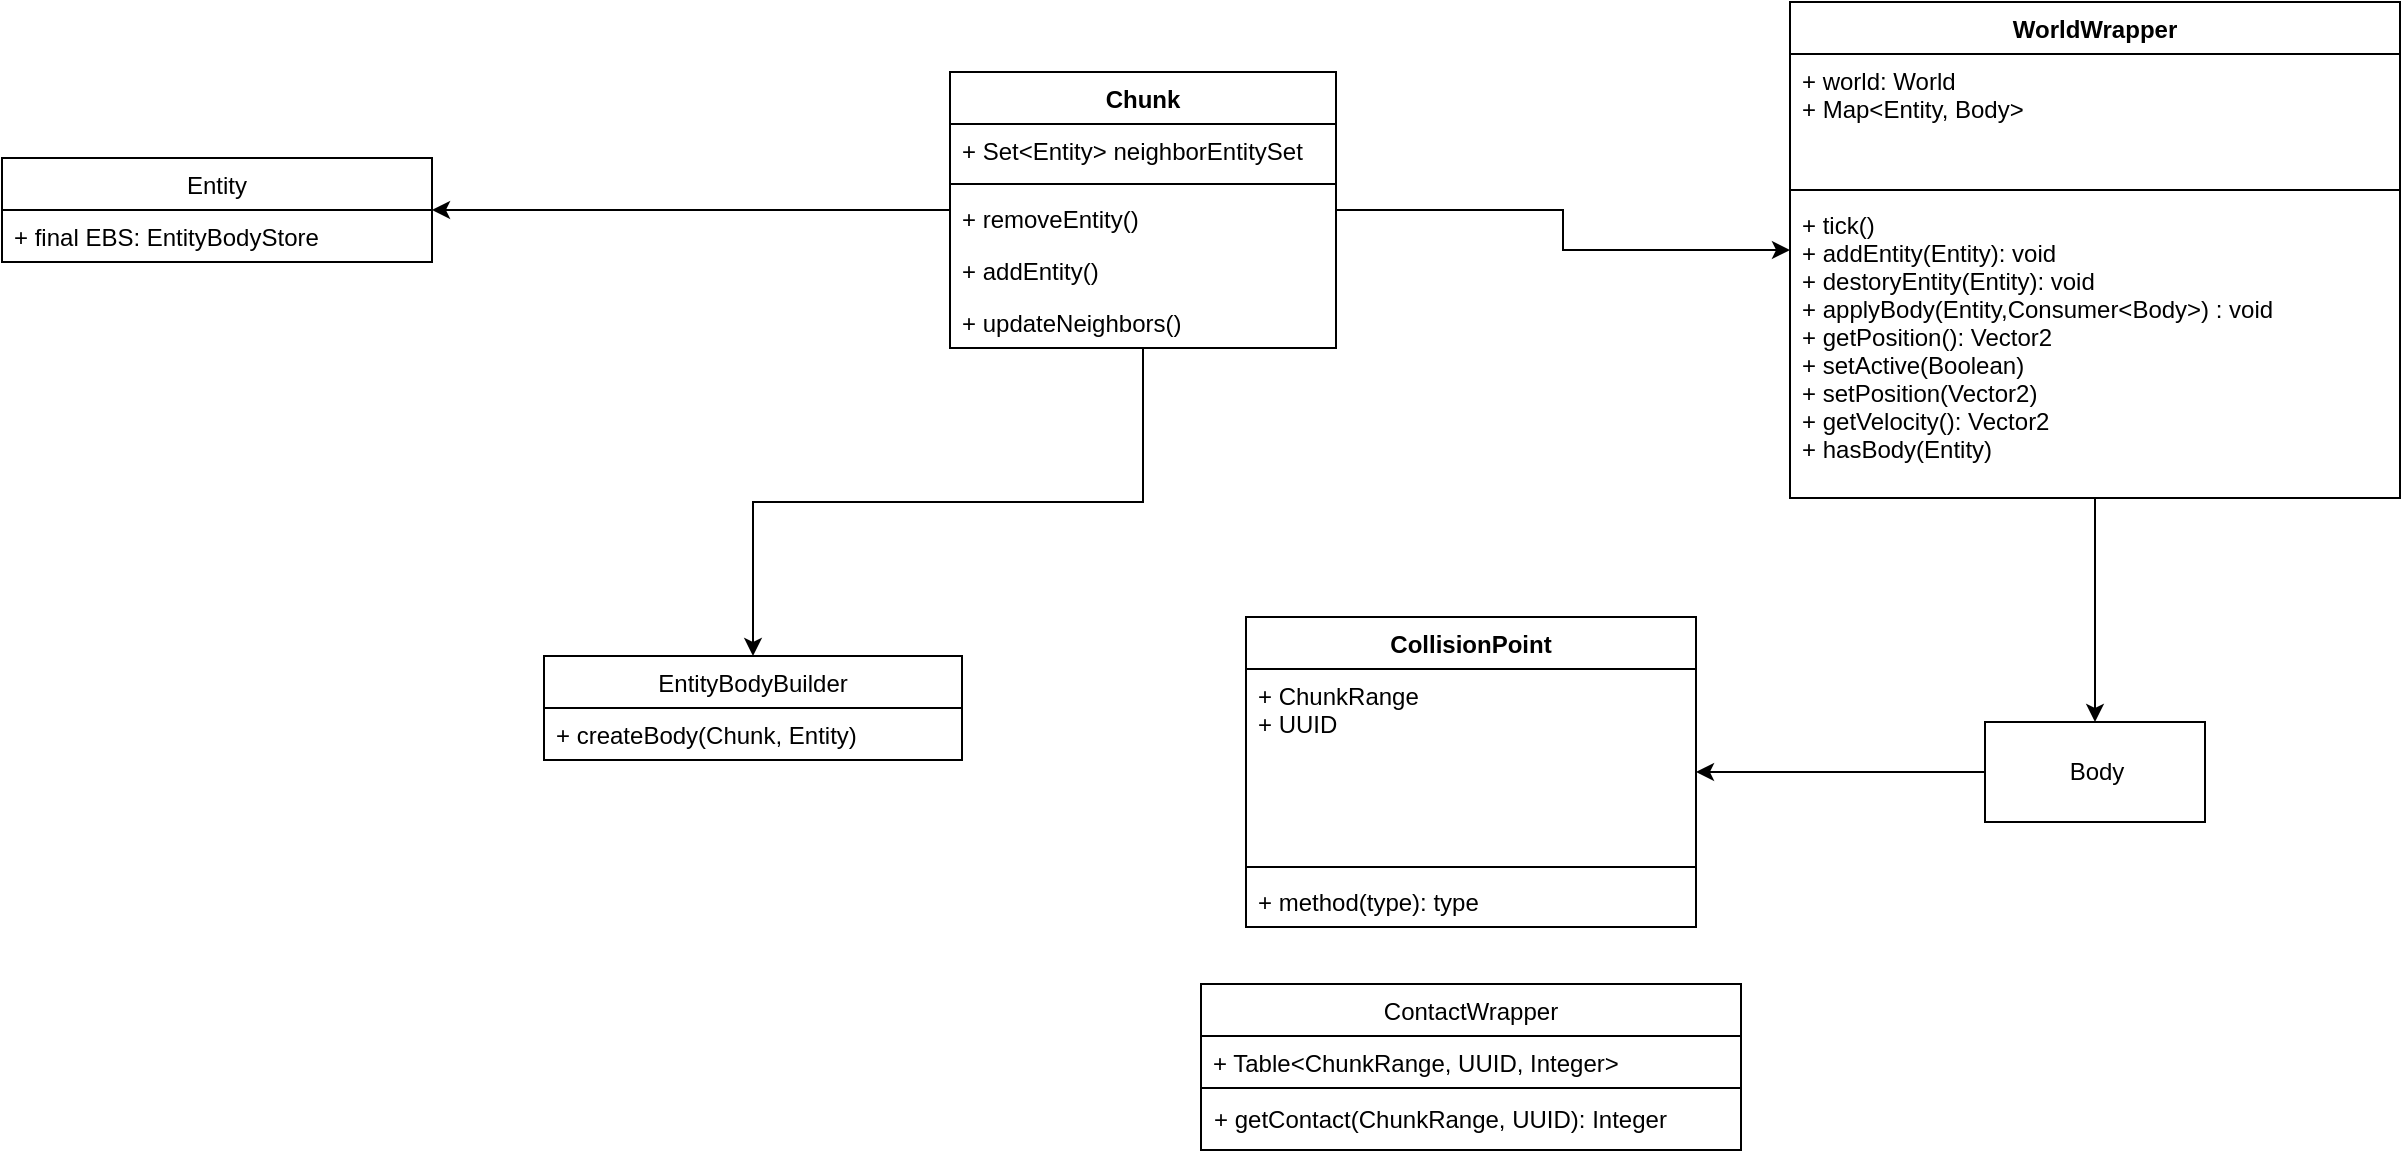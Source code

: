 <mxfile version="17.2.4" type="device"><diagram id="coV8BiGG1SRBtatWOTvD" name="Page-1"><mxGraphModel dx="1597" dy="745" grid="0" gridSize="10" guides="1" tooltips="1" connect="1" arrows="1" fold="1" page="0" pageScale="1" pageWidth="850" pageHeight="1100" math="0" shadow="0"><root><mxCell id="0"/><mxCell id="1" parent="0"/><mxCell id="I8T5uEK-zKMGeGsnRpW_-37" style="edgeStyle=orthogonalEdgeStyle;rounded=0;orthogonalLoop=1;jettySize=auto;html=1;" edge="1" parent="1" source="I8T5uEK-zKMGeGsnRpW_-1" target="I8T5uEK-zKMGeGsnRpW_-38"><mxGeometry relative="1" as="geometry"><mxPoint x="740" y="433" as="targetPoint"/></mxGeometry></mxCell><mxCell id="I8T5uEK-zKMGeGsnRpW_-1" value="Body&lt;br&gt;" style="html=1;" vertex="1" parent="1"><mxGeometry x="901.5" y="408" width="110" height="50" as="geometry"/></mxCell><mxCell id="I8T5uEK-zKMGeGsnRpW_-19" style="edgeStyle=orthogonalEdgeStyle;rounded=0;orthogonalLoop=1;jettySize=auto;html=1;" edge="1" parent="1" source="I8T5uEK-zKMGeGsnRpW_-30" target="I8T5uEK-zKMGeGsnRpW_-15"><mxGeometry relative="1" as="geometry"><mxPoint x="528" y="93" as="sourcePoint"/></mxGeometry></mxCell><mxCell id="I8T5uEK-zKMGeGsnRpW_-21" style="edgeStyle=orthogonalEdgeStyle;rounded=0;orthogonalLoop=1;jettySize=auto;html=1;" edge="1" parent="1" source="I8T5uEK-zKMGeGsnRpW_-30" target="I8T5uEK-zKMGeGsnRpW_-8"><mxGeometry relative="1" as="geometry"><mxPoint x="388" y="93" as="sourcePoint"/></mxGeometry></mxCell><mxCell id="I8T5uEK-zKMGeGsnRpW_-8" value="Entity" style="swimlane;fontStyle=0;childLayout=stackLayout;horizontal=1;startSize=26;fillColor=none;horizontalStack=0;resizeParent=1;resizeParentMax=0;resizeLast=0;collapsible=1;marginBottom=0;" vertex="1" parent="1"><mxGeometry x="-90" y="126" width="215" height="52" as="geometry"/></mxCell><mxCell id="I8T5uEK-zKMGeGsnRpW_-9" value="+ final EBS: EntityBodyStore" style="text;strokeColor=none;fillColor=none;align=left;verticalAlign=top;spacingLeft=4;spacingRight=4;overflow=hidden;rotatable=0;points=[[0,0.5],[1,0.5]];portConstraint=eastwest;" vertex="1" parent="I8T5uEK-zKMGeGsnRpW_-8"><mxGeometry y="26" width="215" height="26" as="geometry"/></mxCell><mxCell id="I8T5uEK-zKMGeGsnRpW_-25" style="edgeStyle=orthogonalEdgeStyle;rounded=0;orthogonalLoop=1;jettySize=auto;html=1;" edge="1" parent="1" source="I8T5uEK-zKMGeGsnRpW_-15" target="I8T5uEK-zKMGeGsnRpW_-1"><mxGeometry relative="1" as="geometry"/></mxCell><mxCell id="I8T5uEK-zKMGeGsnRpW_-15" value="WorldWrapper" style="swimlane;fontStyle=1;align=center;verticalAlign=top;childLayout=stackLayout;horizontal=1;startSize=26;horizontalStack=0;resizeParent=1;resizeParentMax=0;resizeLast=0;collapsible=1;marginBottom=0;" vertex="1" parent="1"><mxGeometry x="804" y="48" width="305" height="248" as="geometry"/></mxCell><mxCell id="I8T5uEK-zKMGeGsnRpW_-16" value="+ world: World&#10;+ Map&lt;Entity, Body&gt;" style="text;strokeColor=none;fillColor=none;align=left;verticalAlign=top;spacingLeft=4;spacingRight=4;overflow=hidden;rotatable=0;points=[[0,0.5],[1,0.5]];portConstraint=eastwest;" vertex="1" parent="I8T5uEK-zKMGeGsnRpW_-15"><mxGeometry y="26" width="305" height="64" as="geometry"/></mxCell><mxCell id="I8T5uEK-zKMGeGsnRpW_-17" value="" style="line;strokeWidth=1;fillColor=none;align=left;verticalAlign=middle;spacingTop=-1;spacingLeft=3;spacingRight=3;rotatable=0;labelPosition=right;points=[];portConstraint=eastwest;" vertex="1" parent="I8T5uEK-zKMGeGsnRpW_-15"><mxGeometry y="90" width="305" height="8" as="geometry"/></mxCell><mxCell id="I8T5uEK-zKMGeGsnRpW_-18" value="+ tick()&#10;+ addEntity(Entity): void&#10;+ destoryEntity(Entity): void&#10;+ applyBody(Entity,Consumer&lt;Body&gt;) : void&#10;+ getPosition(): Vector2&#10;+ setActive(Boolean)&#10;+ setPosition(Vector2)&#10;+ getVelocity(): Vector2&#10;+ hasBody(Entity)" style="text;strokeColor=none;fillColor=none;align=left;verticalAlign=top;spacingLeft=4;spacingRight=4;overflow=hidden;rotatable=0;points=[[0,0.5],[1,0.5]];portConstraint=eastwest;" vertex="1" parent="I8T5uEK-zKMGeGsnRpW_-15"><mxGeometry y="98" width="305" height="150" as="geometry"/></mxCell><mxCell id="I8T5uEK-zKMGeGsnRpW_-46" style="edgeStyle=orthogonalEdgeStyle;rounded=0;orthogonalLoop=1;jettySize=auto;html=1;" edge="1" parent="1" source="I8T5uEK-zKMGeGsnRpW_-30" target="I8T5uEK-zKMGeGsnRpW_-42"><mxGeometry relative="1" as="geometry"/></mxCell><mxCell id="I8T5uEK-zKMGeGsnRpW_-30" value="Chunk" style="swimlane;fontStyle=1;align=center;verticalAlign=top;childLayout=stackLayout;horizontal=1;startSize=26;horizontalStack=0;resizeParent=1;resizeParentMax=0;resizeLast=0;collapsible=1;marginBottom=0;" vertex="1" parent="1"><mxGeometry x="384" y="83" width="193" height="138" as="geometry"/></mxCell><mxCell id="I8T5uEK-zKMGeGsnRpW_-31" value="+ Set&lt;Entity&gt; neighborEntitySet" style="text;strokeColor=none;fillColor=none;align=left;verticalAlign=top;spacingLeft=4;spacingRight=4;overflow=hidden;rotatable=0;points=[[0,0.5],[1,0.5]];portConstraint=eastwest;" vertex="1" parent="I8T5uEK-zKMGeGsnRpW_-30"><mxGeometry y="26" width="193" height="26" as="geometry"/></mxCell><mxCell id="I8T5uEK-zKMGeGsnRpW_-32" value="" style="line;strokeWidth=1;fillColor=none;align=left;verticalAlign=middle;spacingTop=-1;spacingLeft=3;spacingRight=3;rotatable=0;labelPosition=right;points=[];portConstraint=eastwest;" vertex="1" parent="I8T5uEK-zKMGeGsnRpW_-30"><mxGeometry y="52" width="193" height="8" as="geometry"/></mxCell><mxCell id="I8T5uEK-zKMGeGsnRpW_-28" value="+ removeEntity()" style="text;strokeColor=none;fillColor=none;align=left;verticalAlign=top;spacingLeft=4;spacingRight=4;overflow=hidden;rotatable=0;points=[[0,0.5],[1,0.5]];portConstraint=eastwest;" vertex="1" parent="I8T5uEK-zKMGeGsnRpW_-30"><mxGeometry y="60" width="193" height="26" as="geometry"/></mxCell><mxCell id="I8T5uEK-zKMGeGsnRpW_-27" value="+ addEntity()" style="text;strokeColor=none;fillColor=none;align=left;verticalAlign=top;spacingLeft=4;spacingRight=4;overflow=hidden;rotatable=0;points=[[0,0.5],[1,0.5]];portConstraint=eastwest;" vertex="1" parent="I8T5uEK-zKMGeGsnRpW_-30"><mxGeometry y="86" width="193" height="26" as="geometry"/></mxCell><mxCell id="I8T5uEK-zKMGeGsnRpW_-29" value="+ updateNeighbors()" style="text;strokeColor=none;fillColor=none;align=left;verticalAlign=top;spacingLeft=4;spacingRight=4;overflow=hidden;rotatable=0;points=[[0,0.5],[1,0.5]];portConstraint=eastwest;" vertex="1" parent="I8T5uEK-zKMGeGsnRpW_-30"><mxGeometry y="112" width="193" height="26" as="geometry"/></mxCell><mxCell id="I8T5uEK-zKMGeGsnRpW_-38" value="CollisionPoint" style="swimlane;fontStyle=1;align=center;verticalAlign=top;childLayout=stackLayout;horizontal=1;startSize=26;horizontalStack=0;resizeParent=1;resizeParentMax=0;resizeLast=0;collapsible=1;marginBottom=0;" vertex="1" parent="1"><mxGeometry x="532" y="355.5" width="225" height="155" as="geometry"><mxRectangle x="511" y="356" width="108" height="26" as="alternateBounds"/></mxGeometry></mxCell><mxCell id="I8T5uEK-zKMGeGsnRpW_-39" value="+ ChunkRange&#10;+ UUID" style="text;strokeColor=none;fillColor=none;align=left;verticalAlign=top;spacingLeft=4;spacingRight=4;overflow=hidden;rotatable=0;points=[[0,0.5],[1,0.5]];portConstraint=eastwest;" vertex="1" parent="I8T5uEK-zKMGeGsnRpW_-38"><mxGeometry y="26" width="225" height="95" as="geometry"/></mxCell><mxCell id="I8T5uEK-zKMGeGsnRpW_-40" value="" style="line;strokeWidth=1;fillColor=none;align=left;verticalAlign=middle;spacingTop=-1;spacingLeft=3;spacingRight=3;rotatable=0;labelPosition=right;points=[];portConstraint=eastwest;" vertex="1" parent="I8T5uEK-zKMGeGsnRpW_-38"><mxGeometry y="121" width="225" height="8" as="geometry"/></mxCell><mxCell id="I8T5uEK-zKMGeGsnRpW_-41" value="+ method(type): type" style="text;strokeColor=none;fillColor=none;align=left;verticalAlign=top;spacingLeft=4;spacingRight=4;overflow=hidden;rotatable=0;points=[[0,0.5],[1,0.5]];portConstraint=eastwest;" vertex="1" parent="I8T5uEK-zKMGeGsnRpW_-38"><mxGeometry y="129" width="225" height="26" as="geometry"/></mxCell><mxCell id="I8T5uEK-zKMGeGsnRpW_-42" value="EntityBodyBuilder" style="swimlane;fontStyle=0;childLayout=stackLayout;horizontal=1;startSize=26;fillColor=none;horizontalStack=0;resizeParent=1;resizeParentMax=0;resizeLast=0;collapsible=1;marginBottom=0;" vertex="1" parent="1"><mxGeometry x="181" y="375" width="209" height="52" as="geometry"/></mxCell><mxCell id="I8T5uEK-zKMGeGsnRpW_-43" value="+ createBody(Chunk, Entity)" style="text;strokeColor=none;fillColor=none;align=left;verticalAlign=top;spacingLeft=4;spacingRight=4;overflow=hidden;rotatable=0;points=[[0,0.5],[1,0.5]];portConstraint=eastwest;" vertex="1" parent="I8T5uEK-zKMGeGsnRpW_-42"><mxGeometry y="26" width="209" height="26" as="geometry"/></mxCell><mxCell id="I8T5uEK-zKMGeGsnRpW_-47" value="ContactWrapper" style="swimlane;fontStyle=0;childLayout=stackLayout;horizontal=1;startSize=26;fillColor=none;horizontalStack=0;resizeParent=1;resizeParentMax=0;resizeLast=0;collapsible=1;marginBottom=0;" vertex="1" parent="1"><mxGeometry x="509.5" y="539" width="270" height="83" as="geometry"/></mxCell><mxCell id="I8T5uEK-zKMGeGsnRpW_-50" value="+ Table&lt;ChunkRange, UUID, Integer&gt;" style="text;strokeColor=none;fillColor=none;align=left;verticalAlign=top;spacingLeft=4;spacingRight=4;overflow=hidden;rotatable=0;points=[[0,0.5],[1,0.5]];portConstraint=eastwest;" vertex="1" parent="I8T5uEK-zKMGeGsnRpW_-47"><mxGeometry y="26" width="270" height="26" as="geometry"/></mxCell><mxCell id="I8T5uEK-zKMGeGsnRpW_-51" value="+ getContact(ChunkRange, UUID): Integer" style="rounded=0;whiteSpace=wrap;html=1;align=left;spacingLeft=4;" vertex="1" parent="I8T5uEK-zKMGeGsnRpW_-47"><mxGeometry y="52" width="270" height="31" as="geometry"/></mxCell></root></mxGraphModel></diagram></mxfile>